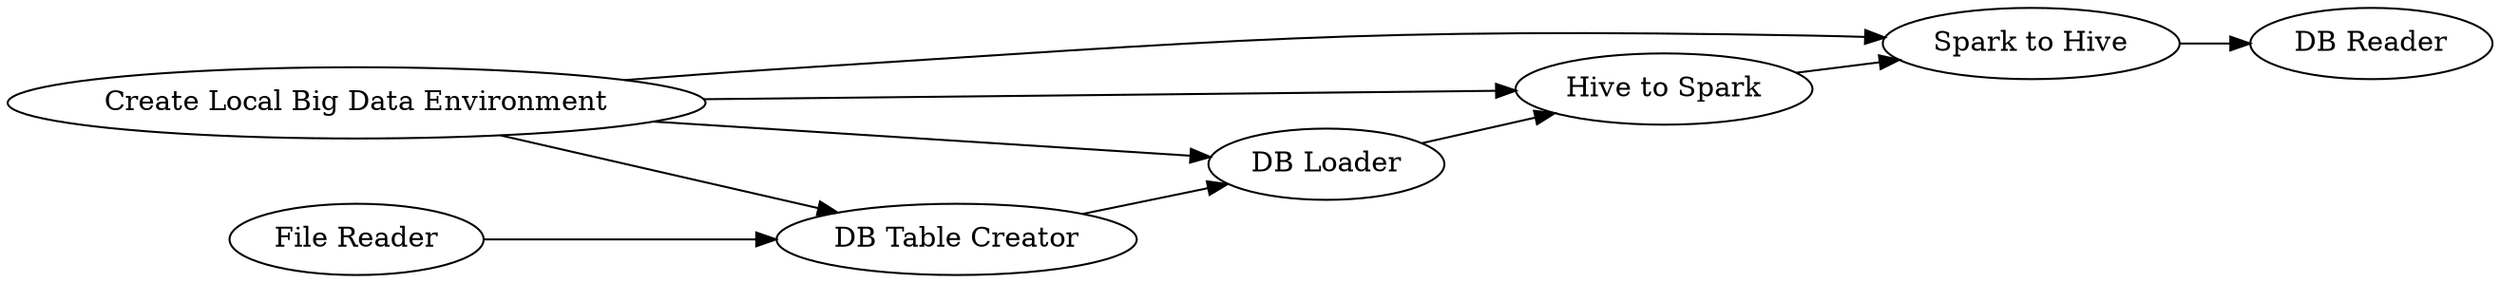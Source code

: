digraph {
	211 -> 212
	214 -> 216
	210 -> 211
	214 -> 211
	213 -> 215
	214 -> 215
	215 -> 216
	216 -> 210
	214 -> 210
	210 [label="Hive to Spark"]
	211 [label="Spark to Hive"]
	216 [label="DB Loader"]
	212 [label="DB Reader"]
	215 [label="DB Table Creator"]
	214 [label="Create Local Big Data Environment"]
	213 [label="File Reader"]
	rankdir=LR
}
